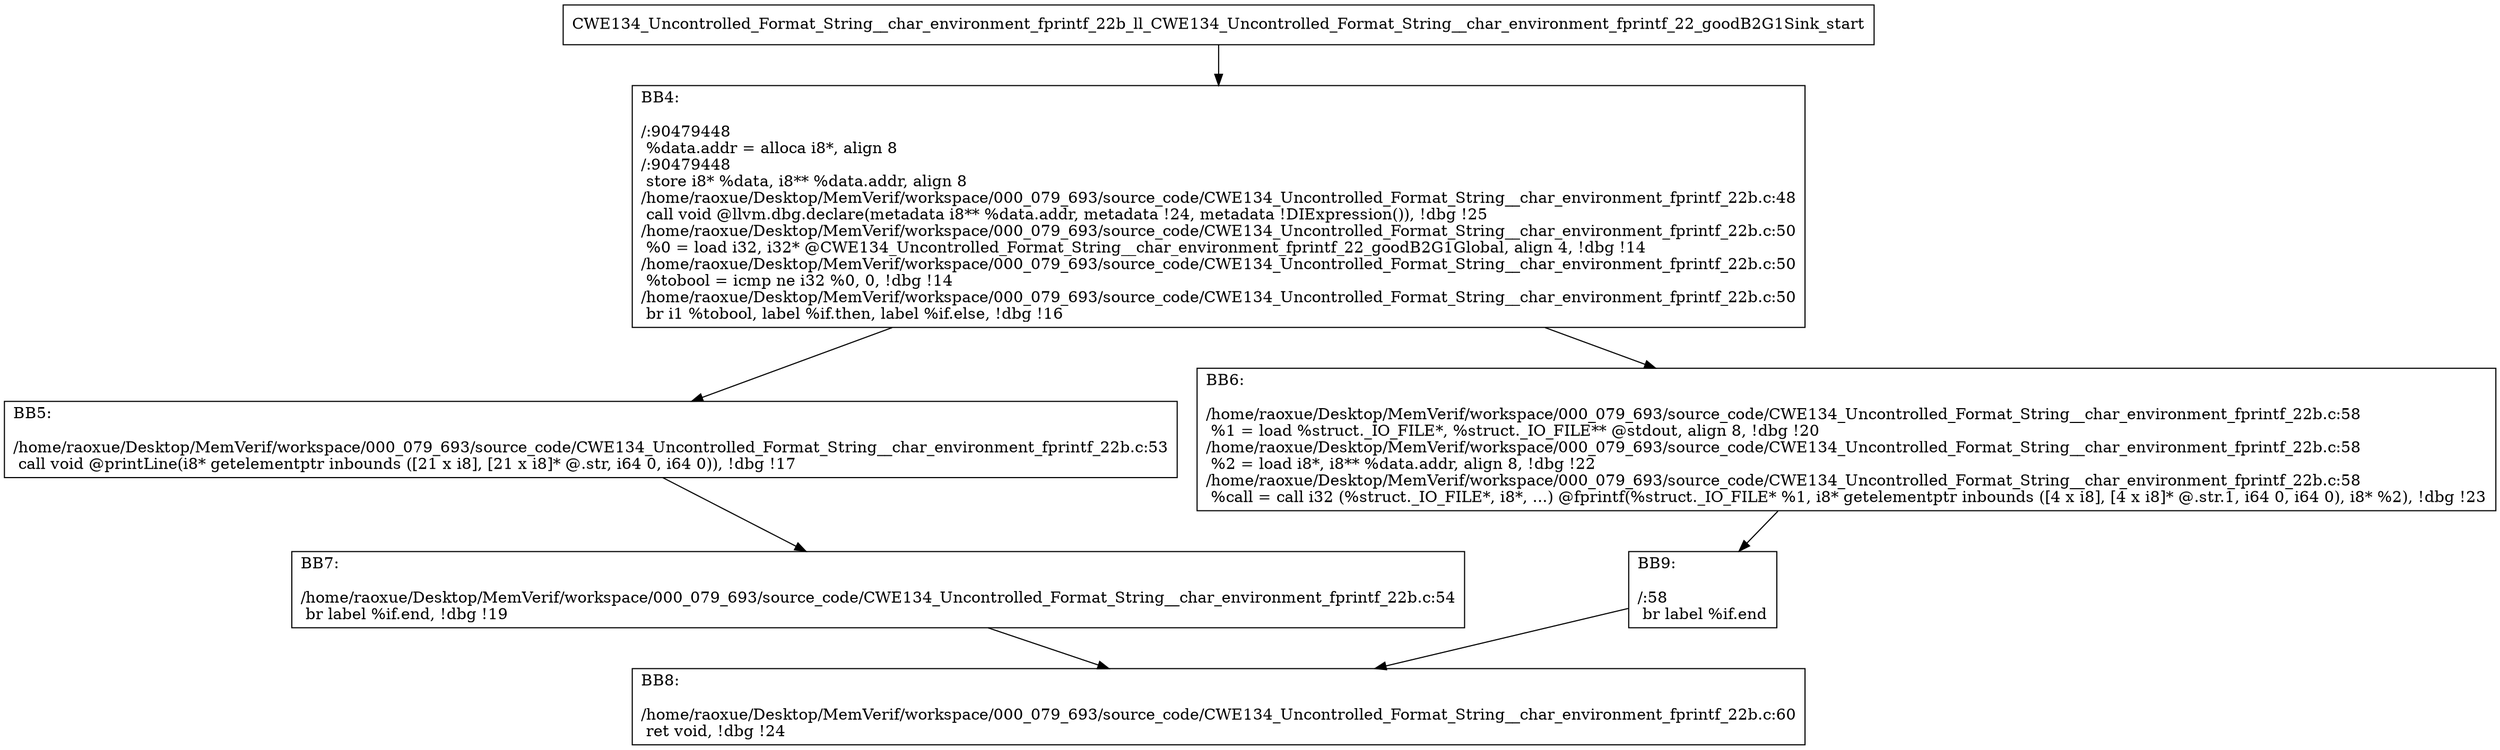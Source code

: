 digraph "CFG for'CWE134_Uncontrolled_Format_String__char_environment_fprintf_22b_ll_CWE134_Uncontrolled_Format_String__char_environment_fprintf_22_goodB2G1Sink' function" {
	BBCWE134_Uncontrolled_Format_String__char_environment_fprintf_22b_ll_CWE134_Uncontrolled_Format_String__char_environment_fprintf_22_goodB2G1Sink_start[shape=record,label="{CWE134_Uncontrolled_Format_String__char_environment_fprintf_22b_ll_CWE134_Uncontrolled_Format_String__char_environment_fprintf_22_goodB2G1Sink_start}"];
	BBCWE134_Uncontrolled_Format_String__char_environment_fprintf_22b_ll_CWE134_Uncontrolled_Format_String__char_environment_fprintf_22_goodB2G1Sink_start-> CWE134_Uncontrolled_Format_String__char_environment_fprintf_22b_ll_CWE134_Uncontrolled_Format_String__char_environment_fprintf_22_goodB2G1SinkBB4;
	CWE134_Uncontrolled_Format_String__char_environment_fprintf_22b_ll_CWE134_Uncontrolled_Format_String__char_environment_fprintf_22_goodB2G1SinkBB4 [shape=record, label="{BB4:\l\l/:90479448\l
  %data.addr = alloca i8*, align 8\l
/:90479448\l
  store i8* %data, i8** %data.addr, align 8\l
/home/raoxue/Desktop/MemVerif/workspace/000_079_693/source_code/CWE134_Uncontrolled_Format_String__char_environment_fprintf_22b.c:48\l
  call void @llvm.dbg.declare(metadata i8** %data.addr, metadata !24, metadata !DIExpression()), !dbg !25\l
/home/raoxue/Desktop/MemVerif/workspace/000_079_693/source_code/CWE134_Uncontrolled_Format_String__char_environment_fprintf_22b.c:50\l
  %0 = load i32, i32* @CWE134_Uncontrolled_Format_String__char_environment_fprintf_22_goodB2G1Global, align 4, !dbg !14\l
/home/raoxue/Desktop/MemVerif/workspace/000_079_693/source_code/CWE134_Uncontrolled_Format_String__char_environment_fprintf_22b.c:50\l
  %tobool = icmp ne i32 %0, 0, !dbg !14\l
/home/raoxue/Desktop/MemVerif/workspace/000_079_693/source_code/CWE134_Uncontrolled_Format_String__char_environment_fprintf_22b.c:50\l
  br i1 %tobool, label %if.then, label %if.else, !dbg !16\l
}"];
	CWE134_Uncontrolled_Format_String__char_environment_fprintf_22b_ll_CWE134_Uncontrolled_Format_String__char_environment_fprintf_22_goodB2G1SinkBB4-> CWE134_Uncontrolled_Format_String__char_environment_fprintf_22b_ll_CWE134_Uncontrolled_Format_String__char_environment_fprintf_22_goodB2G1SinkBB5;
	CWE134_Uncontrolled_Format_String__char_environment_fprintf_22b_ll_CWE134_Uncontrolled_Format_String__char_environment_fprintf_22_goodB2G1SinkBB4-> CWE134_Uncontrolled_Format_String__char_environment_fprintf_22b_ll_CWE134_Uncontrolled_Format_String__char_environment_fprintf_22_goodB2G1SinkBB6;
	CWE134_Uncontrolled_Format_String__char_environment_fprintf_22b_ll_CWE134_Uncontrolled_Format_String__char_environment_fprintf_22_goodB2G1SinkBB5 [shape=record, label="{BB5:\l\l/home/raoxue/Desktop/MemVerif/workspace/000_079_693/source_code/CWE134_Uncontrolled_Format_String__char_environment_fprintf_22b.c:53\l
  call void @printLine(i8* getelementptr inbounds ([21 x i8], [21 x i8]* @.str, i64 0, i64 0)), !dbg !17\l
}"];
	CWE134_Uncontrolled_Format_String__char_environment_fprintf_22b_ll_CWE134_Uncontrolled_Format_String__char_environment_fprintf_22_goodB2G1SinkBB5-> CWE134_Uncontrolled_Format_String__char_environment_fprintf_22b_ll_CWE134_Uncontrolled_Format_String__char_environment_fprintf_22_goodB2G1SinkBB7;
	CWE134_Uncontrolled_Format_String__char_environment_fprintf_22b_ll_CWE134_Uncontrolled_Format_String__char_environment_fprintf_22_goodB2G1SinkBB7 [shape=record, label="{BB7:\l\l/home/raoxue/Desktop/MemVerif/workspace/000_079_693/source_code/CWE134_Uncontrolled_Format_String__char_environment_fprintf_22b.c:54\l
  br label %if.end, !dbg !19\l
}"];
	CWE134_Uncontrolled_Format_String__char_environment_fprintf_22b_ll_CWE134_Uncontrolled_Format_String__char_environment_fprintf_22_goodB2G1SinkBB7-> CWE134_Uncontrolled_Format_String__char_environment_fprintf_22b_ll_CWE134_Uncontrolled_Format_String__char_environment_fprintf_22_goodB2G1SinkBB8;
	CWE134_Uncontrolled_Format_String__char_environment_fprintf_22b_ll_CWE134_Uncontrolled_Format_String__char_environment_fprintf_22_goodB2G1SinkBB6 [shape=record, label="{BB6:\l\l/home/raoxue/Desktop/MemVerif/workspace/000_079_693/source_code/CWE134_Uncontrolled_Format_String__char_environment_fprintf_22b.c:58\l
  %1 = load %struct._IO_FILE*, %struct._IO_FILE** @stdout, align 8, !dbg !20\l
/home/raoxue/Desktop/MemVerif/workspace/000_079_693/source_code/CWE134_Uncontrolled_Format_String__char_environment_fprintf_22b.c:58\l
  %2 = load i8*, i8** %data.addr, align 8, !dbg !22\l
/home/raoxue/Desktop/MemVerif/workspace/000_079_693/source_code/CWE134_Uncontrolled_Format_String__char_environment_fprintf_22b.c:58\l
  %call = call i32 (%struct._IO_FILE*, i8*, ...) @fprintf(%struct._IO_FILE* %1, i8* getelementptr inbounds ([4 x i8], [4 x i8]* @.str.1, i64 0, i64 0), i8* %2), !dbg !23\l
}"];
	CWE134_Uncontrolled_Format_String__char_environment_fprintf_22b_ll_CWE134_Uncontrolled_Format_String__char_environment_fprintf_22_goodB2G1SinkBB6-> CWE134_Uncontrolled_Format_String__char_environment_fprintf_22b_ll_CWE134_Uncontrolled_Format_String__char_environment_fprintf_22_goodB2G1SinkBB9;
	CWE134_Uncontrolled_Format_String__char_environment_fprintf_22b_ll_CWE134_Uncontrolled_Format_String__char_environment_fprintf_22_goodB2G1SinkBB9 [shape=record, label="{BB9:\l\l/:58\l
  br label %if.end\l
}"];
	CWE134_Uncontrolled_Format_String__char_environment_fprintf_22b_ll_CWE134_Uncontrolled_Format_String__char_environment_fprintf_22_goodB2G1SinkBB9-> CWE134_Uncontrolled_Format_String__char_environment_fprintf_22b_ll_CWE134_Uncontrolled_Format_String__char_environment_fprintf_22_goodB2G1SinkBB8;
	CWE134_Uncontrolled_Format_String__char_environment_fprintf_22b_ll_CWE134_Uncontrolled_Format_String__char_environment_fprintf_22_goodB2G1SinkBB8 [shape=record, label="{BB8:\l\l/home/raoxue/Desktop/MemVerif/workspace/000_079_693/source_code/CWE134_Uncontrolled_Format_String__char_environment_fprintf_22b.c:60\l
  ret void, !dbg !24\l
}"];
}
